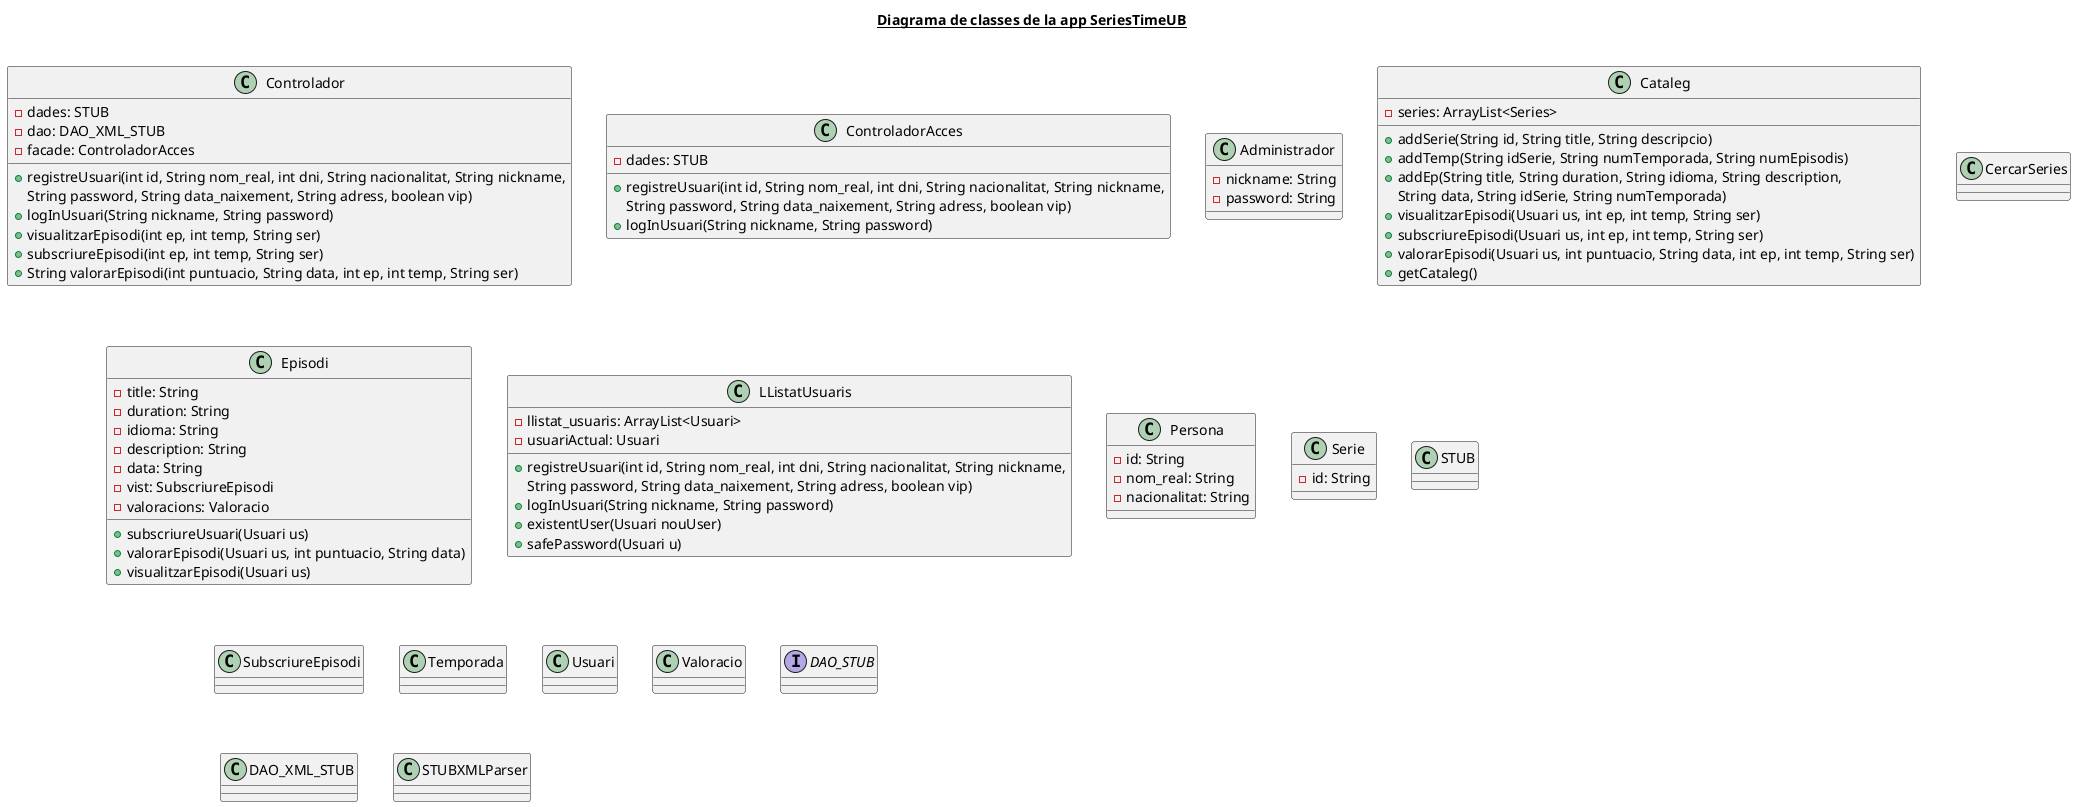 @startuml
title __Diagrama de classes de la app SeriesTimeUB__\n


class Controlador{
-dades: STUB
-dao: DAO_XML_STUB
-facade: ControladorAcces

+registreUsuari(int id, String nom_real, int dni, String nacionalitat, String nickname,
 String password, String data_naixement, String adress, boolean vip)
+logInUsuari(String nickname, String password)
+visualitzarEpisodi(int ep, int temp, String ser)
+subscriureEpisodi(int ep, int temp, String ser)
+String valorarEpisodi(int puntuacio, String data, int ep, int temp, String ser)
}

class ControladorAcces{
-dades: STUB
+registreUsuari(int id, String nom_real, int dni, String nacionalitat, String nickname,
 String password, String data_naixement, String adress, boolean vip)
+logInUsuari(String nickname, String password)
}


class Administrador{
-nickname: String
-password: String
}

class Cataleg{
-series: ArrayList<Series>
+addSerie(String id, String title, String descripcio)
+addTemp(String idSerie, String numTemporada, String numEpisodis)
+addEp(String title, String duration, String idioma, String description,
 String data, String idSerie, String numTemporada)
+visualitzarEpisodi(Usuari us, int ep, int temp, String ser)
+subscriureEpisodi(Usuari us, int ep, int temp, String ser)
+valorarEpisodi(Usuari us, int puntuacio, String data, int ep, int temp, String ser)
+getCataleg()
}

class CercarSeries{
}

class Episodi{
-title: String
-duration: String
-idioma: String
-description: String
-data: String
-vist: SubscriureEpisodi
-valoracions: Valoracio
+subscriureUsuari(Usuari us)
+valorarEpisodi(Usuari us, int puntuacio, String data)
+visualitzarEpisodi(Usuari us)
}

class LListatUsuaris{
-llistat_usuaris: ArrayList<Usuari>
-usuariActual: Usuari
+registreUsuari(int id, String nom_real, int dni, String nacionalitat, String nickname,
 String password, String data_naixement, String adress, boolean vip)
+logInUsuari(String nickname, String password)
+existentUser(Usuari nouUser)
+safePassword(Usuari u)
}

class Persona{
-id: String
-nom_real: String
-nacionalitat: String
}

class Serie{
-id: String
}
class STUB{
}
class SubscriureEpisodi{
}
class Temporada{
}
class Usuari{
}
class Valoracio{
}

interface DAO_STUB
class DAO_XML_STUB
class STUBXMLParser
@enduml